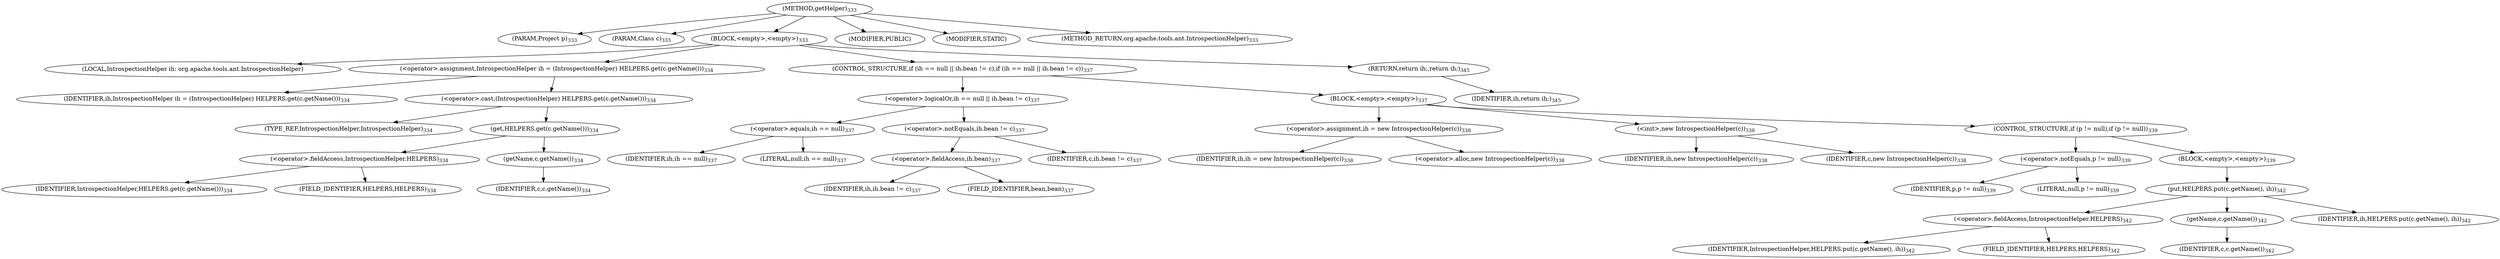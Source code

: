 digraph "getHelper" {  
"829" [label = <(METHOD,getHelper)<SUB>333</SUB>> ]
"830" [label = <(PARAM,Project p)<SUB>333</SUB>> ]
"831" [label = <(PARAM,Class c)<SUB>333</SUB>> ]
"832" [label = <(BLOCK,&lt;empty&gt;,&lt;empty&gt;)<SUB>333</SUB>> ]
"18" [label = <(LOCAL,IntrospectionHelper ih: org.apache.tools.ant.IntrospectionHelper)> ]
"833" [label = <(&lt;operator&gt;.assignment,IntrospectionHelper ih = (IntrospectionHelper) HELPERS.get(c.getName()))<SUB>334</SUB>> ]
"834" [label = <(IDENTIFIER,ih,IntrospectionHelper ih = (IntrospectionHelper) HELPERS.get(c.getName()))<SUB>334</SUB>> ]
"835" [label = <(&lt;operator&gt;.cast,(IntrospectionHelper) HELPERS.get(c.getName()))<SUB>334</SUB>> ]
"836" [label = <(TYPE_REF,IntrospectionHelper,IntrospectionHelper)<SUB>334</SUB>> ]
"837" [label = <(get,HELPERS.get(c.getName()))<SUB>334</SUB>> ]
"838" [label = <(&lt;operator&gt;.fieldAccess,IntrospectionHelper.HELPERS)<SUB>334</SUB>> ]
"839" [label = <(IDENTIFIER,IntrospectionHelper,HELPERS.get(c.getName()))<SUB>334</SUB>> ]
"840" [label = <(FIELD_IDENTIFIER,HELPERS,HELPERS)<SUB>334</SUB>> ]
"841" [label = <(getName,c.getName())<SUB>334</SUB>> ]
"842" [label = <(IDENTIFIER,c,c.getName())<SUB>334</SUB>> ]
"843" [label = <(CONTROL_STRUCTURE,if (ih == null || ih.bean != c),if (ih == null || ih.bean != c))<SUB>337</SUB>> ]
"844" [label = <(&lt;operator&gt;.logicalOr,ih == null || ih.bean != c)<SUB>337</SUB>> ]
"845" [label = <(&lt;operator&gt;.equals,ih == null)<SUB>337</SUB>> ]
"846" [label = <(IDENTIFIER,ih,ih == null)<SUB>337</SUB>> ]
"847" [label = <(LITERAL,null,ih == null)<SUB>337</SUB>> ]
"848" [label = <(&lt;operator&gt;.notEquals,ih.bean != c)<SUB>337</SUB>> ]
"849" [label = <(&lt;operator&gt;.fieldAccess,ih.bean)<SUB>337</SUB>> ]
"850" [label = <(IDENTIFIER,ih,ih.bean != c)<SUB>337</SUB>> ]
"851" [label = <(FIELD_IDENTIFIER,bean,bean)<SUB>337</SUB>> ]
"852" [label = <(IDENTIFIER,c,ih.bean != c)<SUB>337</SUB>> ]
"853" [label = <(BLOCK,&lt;empty&gt;,&lt;empty&gt;)<SUB>337</SUB>> ]
"854" [label = <(&lt;operator&gt;.assignment,ih = new IntrospectionHelper(c))<SUB>338</SUB>> ]
"855" [label = <(IDENTIFIER,ih,ih = new IntrospectionHelper(c))<SUB>338</SUB>> ]
"856" [label = <(&lt;operator&gt;.alloc,new IntrospectionHelper(c))<SUB>338</SUB>> ]
"857" [label = <(&lt;init&gt;,new IntrospectionHelper(c))<SUB>338</SUB>> ]
"17" [label = <(IDENTIFIER,ih,new IntrospectionHelper(c))<SUB>338</SUB>> ]
"858" [label = <(IDENTIFIER,c,new IntrospectionHelper(c))<SUB>338</SUB>> ]
"859" [label = <(CONTROL_STRUCTURE,if (p != null),if (p != null))<SUB>339</SUB>> ]
"860" [label = <(&lt;operator&gt;.notEquals,p != null)<SUB>339</SUB>> ]
"861" [label = <(IDENTIFIER,p,p != null)<SUB>339</SUB>> ]
"862" [label = <(LITERAL,null,p != null)<SUB>339</SUB>> ]
"863" [label = <(BLOCK,&lt;empty&gt;,&lt;empty&gt;)<SUB>339</SUB>> ]
"864" [label = <(put,HELPERS.put(c.getName(), ih))<SUB>342</SUB>> ]
"865" [label = <(&lt;operator&gt;.fieldAccess,IntrospectionHelper.HELPERS)<SUB>342</SUB>> ]
"866" [label = <(IDENTIFIER,IntrospectionHelper,HELPERS.put(c.getName(), ih))<SUB>342</SUB>> ]
"867" [label = <(FIELD_IDENTIFIER,HELPERS,HELPERS)<SUB>342</SUB>> ]
"868" [label = <(getName,c.getName())<SUB>342</SUB>> ]
"869" [label = <(IDENTIFIER,c,c.getName())<SUB>342</SUB>> ]
"870" [label = <(IDENTIFIER,ih,HELPERS.put(c.getName(), ih))<SUB>342</SUB>> ]
"871" [label = <(RETURN,return ih;,return ih;)<SUB>345</SUB>> ]
"872" [label = <(IDENTIFIER,ih,return ih;)<SUB>345</SUB>> ]
"873" [label = <(MODIFIER,PUBLIC)> ]
"874" [label = <(MODIFIER,STATIC)> ]
"875" [label = <(METHOD_RETURN,org.apache.tools.ant.IntrospectionHelper)<SUB>333</SUB>> ]
  "829" -> "830" 
  "829" -> "831" 
  "829" -> "832" 
  "829" -> "873" 
  "829" -> "874" 
  "829" -> "875" 
  "832" -> "18" 
  "832" -> "833" 
  "832" -> "843" 
  "832" -> "871" 
  "833" -> "834" 
  "833" -> "835" 
  "835" -> "836" 
  "835" -> "837" 
  "837" -> "838" 
  "837" -> "841" 
  "838" -> "839" 
  "838" -> "840" 
  "841" -> "842" 
  "843" -> "844" 
  "843" -> "853" 
  "844" -> "845" 
  "844" -> "848" 
  "845" -> "846" 
  "845" -> "847" 
  "848" -> "849" 
  "848" -> "852" 
  "849" -> "850" 
  "849" -> "851" 
  "853" -> "854" 
  "853" -> "857" 
  "853" -> "859" 
  "854" -> "855" 
  "854" -> "856" 
  "857" -> "17" 
  "857" -> "858" 
  "859" -> "860" 
  "859" -> "863" 
  "860" -> "861" 
  "860" -> "862" 
  "863" -> "864" 
  "864" -> "865" 
  "864" -> "868" 
  "864" -> "870" 
  "865" -> "866" 
  "865" -> "867" 
  "868" -> "869" 
  "871" -> "872" 
}
